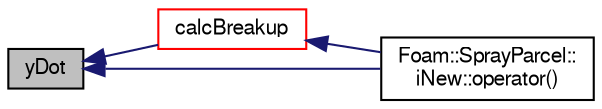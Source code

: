 digraph "yDot"
{
  bgcolor="transparent";
  edge [fontname="FreeSans",fontsize="10",labelfontname="FreeSans",labelfontsize="10"];
  node [fontname="FreeSans",fontsize="10",shape=record];
  rankdir="LR";
  Node113 [label="yDot",height=0.2,width=0.4,color="black", fillcolor="grey75", style="filled", fontcolor="black"];
  Node113 -> Node114 [dir="back",color="midnightblue",fontsize="10",style="solid",fontname="FreeSans"];
  Node114 [label="calcBreakup",height=0.2,width=0.4,color="red",URL="$a24534.html#af788f9bd434c7cabde1b08a11956ae1a",tooltip="Correct parcel properties according to breakup model. "];
  Node114 -> Node119 [dir="back",color="midnightblue",fontsize="10",style="solid",fontname="FreeSans"];
  Node119 [label="Foam::SprayParcel::\liNew::operator()",height=0.2,width=0.4,color="black",URL="$a24542.html#a91088952f4c10fdcd976f75ea537a07a"];
  Node113 -> Node119 [dir="back",color="midnightblue",fontsize="10",style="solid",fontname="FreeSans"];
}
